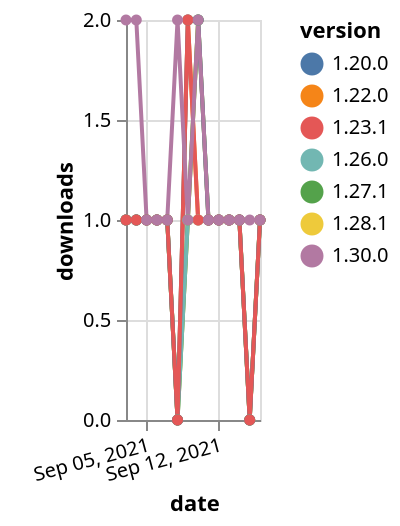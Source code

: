 {"$schema": "https://vega.github.io/schema/vega-lite/v5.json", "description": "A simple bar chart with embedded data.", "data": {"values": [{"date": "2021-09-03", "total": 121, "delta": 1, "version": "1.28.1"}, {"date": "2021-09-04", "total": 122, "delta": 1, "version": "1.28.1"}, {"date": "2021-09-05", "total": 123, "delta": 1, "version": "1.28.1"}, {"date": "2021-09-06", "total": 124, "delta": 1, "version": "1.28.1"}, {"date": "2021-09-07", "total": 125, "delta": 1, "version": "1.28.1"}, {"date": "2021-09-08", "total": 125, "delta": 0, "version": "1.28.1"}, {"date": "2021-09-09", "total": 126, "delta": 1, "version": "1.28.1"}, {"date": "2021-09-10", "total": 128, "delta": 2, "version": "1.28.1"}, {"date": "2021-09-11", "total": 129, "delta": 1, "version": "1.28.1"}, {"date": "2021-09-12", "total": 130, "delta": 1, "version": "1.28.1"}, {"date": "2021-09-13", "total": 131, "delta": 1, "version": "1.28.1"}, {"date": "2021-09-14", "total": 132, "delta": 1, "version": "1.28.1"}, {"date": "2021-09-15", "total": 132, "delta": 0, "version": "1.28.1"}, {"date": "2021-09-16", "total": 133, "delta": 1, "version": "1.28.1"}, {"date": "2021-09-03", "total": 187, "delta": 1, "version": "1.22.0"}, {"date": "2021-09-04", "total": 188, "delta": 1, "version": "1.22.0"}, {"date": "2021-09-05", "total": 189, "delta": 1, "version": "1.22.0"}, {"date": "2021-09-06", "total": 190, "delta": 1, "version": "1.22.0"}, {"date": "2021-09-07", "total": 191, "delta": 1, "version": "1.22.0"}, {"date": "2021-09-08", "total": 191, "delta": 0, "version": "1.22.0"}, {"date": "2021-09-09", "total": 193, "delta": 2, "version": "1.22.0"}, {"date": "2021-09-10", "total": 194, "delta": 1, "version": "1.22.0"}, {"date": "2021-09-11", "total": 195, "delta": 1, "version": "1.22.0"}, {"date": "2021-09-12", "total": 196, "delta": 1, "version": "1.22.0"}, {"date": "2021-09-13", "total": 197, "delta": 1, "version": "1.22.0"}, {"date": "2021-09-14", "total": 198, "delta": 1, "version": "1.22.0"}, {"date": "2021-09-15", "total": 198, "delta": 0, "version": "1.22.0"}, {"date": "2021-09-16", "total": 199, "delta": 1, "version": "1.22.0"}, {"date": "2021-09-03", "total": 138, "delta": 1, "version": "1.27.1"}, {"date": "2021-09-04", "total": 139, "delta": 1, "version": "1.27.1"}, {"date": "2021-09-05", "total": 140, "delta": 1, "version": "1.27.1"}, {"date": "2021-09-06", "total": 141, "delta": 1, "version": "1.27.1"}, {"date": "2021-09-07", "total": 142, "delta": 1, "version": "1.27.1"}, {"date": "2021-09-08", "total": 142, "delta": 0, "version": "1.27.1"}, {"date": "2021-09-09", "total": 143, "delta": 1, "version": "1.27.1"}, {"date": "2021-09-10", "total": 145, "delta": 2, "version": "1.27.1"}, {"date": "2021-09-11", "total": 146, "delta": 1, "version": "1.27.1"}, {"date": "2021-09-12", "total": 147, "delta": 1, "version": "1.27.1"}, {"date": "2021-09-13", "total": 148, "delta": 1, "version": "1.27.1"}, {"date": "2021-09-14", "total": 149, "delta": 1, "version": "1.27.1"}, {"date": "2021-09-15", "total": 149, "delta": 0, "version": "1.27.1"}, {"date": "2021-09-16", "total": 150, "delta": 1, "version": "1.27.1"}, {"date": "2021-09-03", "total": 145, "delta": 1, "version": "1.26.0"}, {"date": "2021-09-04", "total": 146, "delta": 1, "version": "1.26.0"}, {"date": "2021-09-05", "total": 147, "delta": 1, "version": "1.26.0"}, {"date": "2021-09-06", "total": 148, "delta": 1, "version": "1.26.0"}, {"date": "2021-09-07", "total": 149, "delta": 1, "version": "1.26.0"}, {"date": "2021-09-08", "total": 149, "delta": 0, "version": "1.26.0"}, {"date": "2021-09-09", "total": 150, "delta": 1, "version": "1.26.0"}, {"date": "2021-09-10", "total": 151, "delta": 1, "version": "1.26.0"}, {"date": "2021-09-11", "total": 152, "delta": 1, "version": "1.26.0"}, {"date": "2021-09-12", "total": 153, "delta": 1, "version": "1.26.0"}, {"date": "2021-09-13", "total": 154, "delta": 1, "version": "1.26.0"}, {"date": "2021-09-14", "total": 155, "delta": 1, "version": "1.26.0"}, {"date": "2021-09-15", "total": 155, "delta": 0, "version": "1.26.0"}, {"date": "2021-09-16", "total": 156, "delta": 1, "version": "1.26.0"}, {"date": "2021-09-03", "total": 216, "delta": 1, "version": "1.20.0"}, {"date": "2021-09-04", "total": 217, "delta": 1, "version": "1.20.0"}, {"date": "2021-09-05", "total": 218, "delta": 1, "version": "1.20.0"}, {"date": "2021-09-06", "total": 219, "delta": 1, "version": "1.20.0"}, {"date": "2021-09-07", "total": 220, "delta": 1, "version": "1.20.0"}, {"date": "2021-09-08", "total": 220, "delta": 0, "version": "1.20.0"}, {"date": "2021-09-09", "total": 222, "delta": 2, "version": "1.20.0"}, {"date": "2021-09-10", "total": 224, "delta": 2, "version": "1.20.0"}, {"date": "2021-09-11", "total": 225, "delta": 1, "version": "1.20.0"}, {"date": "2021-09-12", "total": 226, "delta": 1, "version": "1.20.0"}, {"date": "2021-09-13", "total": 227, "delta": 1, "version": "1.20.0"}, {"date": "2021-09-14", "total": 228, "delta": 1, "version": "1.20.0"}, {"date": "2021-09-15", "total": 228, "delta": 0, "version": "1.20.0"}, {"date": "2021-09-16", "total": 229, "delta": 1, "version": "1.20.0"}, {"date": "2021-09-03", "total": 173, "delta": 1, "version": "1.23.1"}, {"date": "2021-09-04", "total": 174, "delta": 1, "version": "1.23.1"}, {"date": "2021-09-05", "total": 175, "delta": 1, "version": "1.23.1"}, {"date": "2021-09-06", "total": 176, "delta": 1, "version": "1.23.1"}, {"date": "2021-09-07", "total": 177, "delta": 1, "version": "1.23.1"}, {"date": "2021-09-08", "total": 177, "delta": 0, "version": "1.23.1"}, {"date": "2021-09-09", "total": 179, "delta": 2, "version": "1.23.1"}, {"date": "2021-09-10", "total": 180, "delta": 1, "version": "1.23.1"}, {"date": "2021-09-11", "total": 181, "delta": 1, "version": "1.23.1"}, {"date": "2021-09-12", "total": 182, "delta": 1, "version": "1.23.1"}, {"date": "2021-09-13", "total": 183, "delta": 1, "version": "1.23.1"}, {"date": "2021-09-14", "total": 184, "delta": 1, "version": "1.23.1"}, {"date": "2021-09-15", "total": 184, "delta": 0, "version": "1.23.1"}, {"date": "2021-09-16", "total": 185, "delta": 1, "version": "1.23.1"}, {"date": "2021-09-03", "total": 118, "delta": 2, "version": "1.30.0"}, {"date": "2021-09-04", "total": 120, "delta": 2, "version": "1.30.0"}, {"date": "2021-09-05", "total": 121, "delta": 1, "version": "1.30.0"}, {"date": "2021-09-06", "total": 122, "delta": 1, "version": "1.30.0"}, {"date": "2021-09-07", "total": 123, "delta": 1, "version": "1.30.0"}, {"date": "2021-09-08", "total": 125, "delta": 2, "version": "1.30.0"}, {"date": "2021-09-09", "total": 126, "delta": 1, "version": "1.30.0"}, {"date": "2021-09-10", "total": 128, "delta": 2, "version": "1.30.0"}, {"date": "2021-09-11", "total": 129, "delta": 1, "version": "1.30.0"}, {"date": "2021-09-12", "total": 130, "delta": 1, "version": "1.30.0"}, {"date": "2021-09-13", "total": 131, "delta": 1, "version": "1.30.0"}, {"date": "2021-09-14", "total": 132, "delta": 1, "version": "1.30.0"}, {"date": "2021-09-15", "total": 133, "delta": 1, "version": "1.30.0"}, {"date": "2021-09-16", "total": 134, "delta": 1, "version": "1.30.0"}]}, "width": "container", "mark": {"type": "line", "point": {"filled": true}}, "encoding": {"x": {"field": "date", "type": "temporal", "timeUnit": "yearmonthdate", "title": "date", "axis": {"labelAngle": -15}}, "y": {"field": "delta", "type": "quantitative", "title": "downloads"}, "color": {"field": "version", "type": "nominal"}, "tooltip": {"field": "delta"}}}
